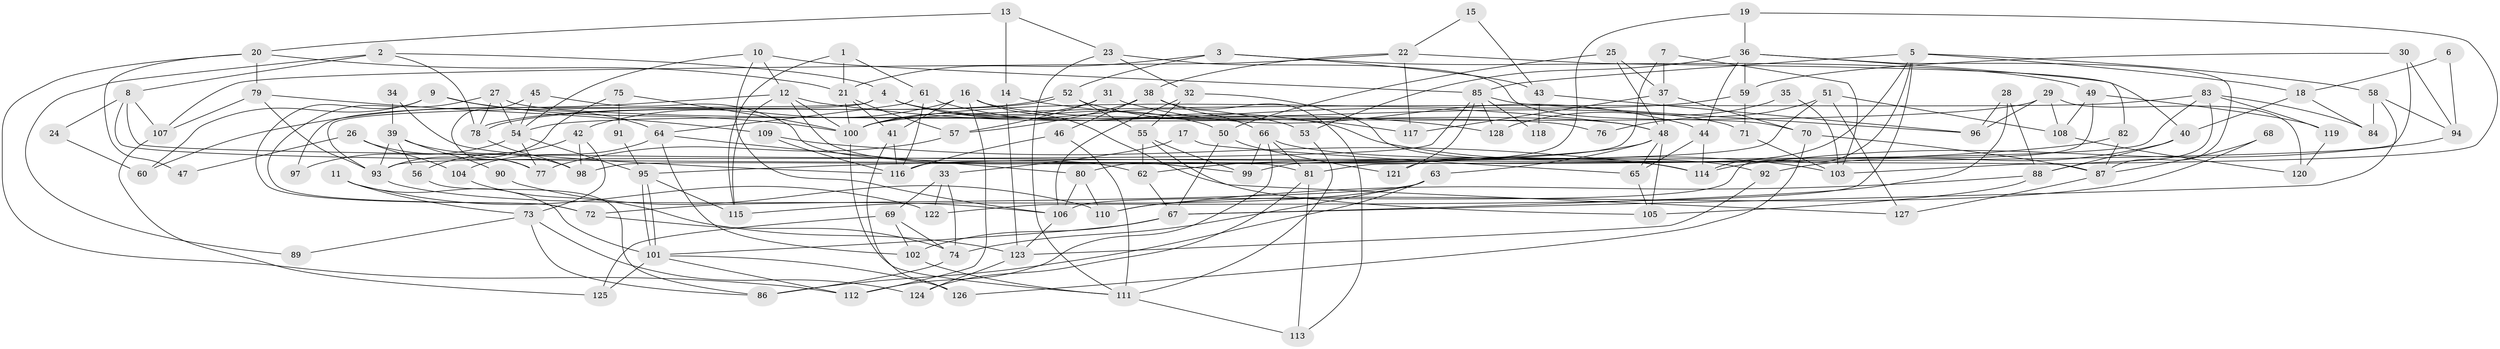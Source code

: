 // coarse degree distribution, {3: 0.19101123595505617, 7: 0.15730337078651685, 10: 0.011235955056179775, 8: 0.0449438202247191, 2: 0.0898876404494382, 4: 0.24719101123595505, 5: 0.1797752808988764, 6: 0.06741573033707865, 11: 0.011235955056179775}
// Generated by graph-tools (version 1.1) at 2025/18/03/04/25 18:18:31]
// undirected, 128 vertices, 256 edges
graph export_dot {
graph [start="1"]
  node [color=gray90,style=filled];
  1;
  2;
  3;
  4;
  5;
  6;
  7;
  8;
  9;
  10;
  11;
  12;
  13;
  14;
  15;
  16;
  17;
  18;
  19;
  20;
  21;
  22;
  23;
  24;
  25;
  26;
  27;
  28;
  29;
  30;
  31;
  32;
  33;
  34;
  35;
  36;
  37;
  38;
  39;
  40;
  41;
  42;
  43;
  44;
  45;
  46;
  47;
  48;
  49;
  50;
  51;
  52;
  53;
  54;
  55;
  56;
  57;
  58;
  59;
  60;
  61;
  62;
  63;
  64;
  65;
  66;
  67;
  68;
  69;
  70;
  71;
  72;
  73;
  74;
  75;
  76;
  77;
  78;
  79;
  80;
  81;
  82;
  83;
  84;
  85;
  86;
  87;
  88;
  89;
  90;
  91;
  92;
  93;
  94;
  95;
  96;
  97;
  98;
  99;
  100;
  101;
  102;
  103;
  104;
  105;
  106;
  107;
  108;
  109;
  110;
  111;
  112;
  113;
  114;
  115;
  116;
  117;
  118;
  119;
  120;
  121;
  122;
  123;
  124;
  125;
  126;
  127;
  128;
  1 -- 21;
  1 -- 61;
  1 -- 115;
  2 -- 78;
  2 -- 4;
  2 -- 8;
  2 -- 89;
  3 -- 21;
  3 -- 52;
  3 -- 43;
  3 -- 49;
  4 -- 50;
  4 -- 48;
  4 -- 53;
  4 -- 93;
  4 -- 97;
  5 -- 85;
  5 -- 122;
  5 -- 18;
  5 -- 58;
  5 -- 114;
  5 -- 121;
  6 -- 18;
  6 -- 94;
  7 -- 37;
  7 -- 98;
  7 -- 103;
  8 -- 107;
  8 -- 24;
  8 -- 81;
  8 -- 87;
  9 -- 64;
  9 -- 100;
  9 -- 60;
  9 -- 72;
  10 -- 54;
  10 -- 12;
  10 -- 85;
  10 -- 106;
  11 -- 73;
  11 -- 101;
  11 -- 122;
  12 -- 100;
  12 -- 48;
  12 -- 60;
  12 -- 99;
  12 -- 115;
  13 -- 20;
  13 -- 23;
  13 -- 14;
  14 -- 123;
  14 -- 128;
  15 -- 22;
  15 -- 43;
  16 -- 127;
  16 -- 112;
  16 -- 41;
  16 -- 42;
  16 -- 71;
  17 -- 65;
  17 -- 33;
  18 -- 84;
  18 -- 40;
  19 -- 80;
  19 -- 36;
  19 -- 103;
  20 -- 112;
  20 -- 79;
  20 -- 21;
  20 -- 47;
  21 -- 57;
  21 -- 41;
  21 -- 100;
  22 -- 40;
  22 -- 38;
  22 -- 107;
  22 -- 117;
  23 -- 32;
  23 -- 70;
  23 -- 111;
  24 -- 60;
  25 -- 50;
  25 -- 48;
  25 -- 37;
  26 -- 104;
  26 -- 77;
  26 -- 47;
  27 -- 54;
  27 -- 72;
  27 -- 76;
  27 -- 78;
  28 -- 96;
  28 -- 67;
  28 -- 88;
  29 -- 54;
  29 -- 120;
  29 -- 96;
  29 -- 108;
  30 -- 81;
  30 -- 59;
  30 -- 94;
  31 -- 100;
  31 -- 44;
  31 -- 57;
  32 -- 114;
  32 -- 106;
  32 -- 55;
  33 -- 69;
  33 -- 74;
  33 -- 122;
  34 -- 116;
  34 -- 39;
  35 -- 128;
  35 -- 103;
  36 -- 53;
  36 -- 87;
  36 -- 44;
  36 -- 59;
  36 -- 82;
  37 -- 117;
  37 -- 48;
  37 -- 70;
  38 -- 46;
  38 -- 113;
  38 -- 57;
  38 -- 66;
  39 -- 98;
  39 -- 93;
  39 -- 56;
  39 -- 90;
  40 -- 88;
  40 -- 92;
  41 -- 116;
  41 -- 126;
  42 -- 56;
  42 -- 73;
  42 -- 98;
  43 -- 96;
  43 -- 118;
  44 -- 114;
  44 -- 65;
  45 -- 62;
  45 -- 77;
  45 -- 54;
  46 -- 116;
  46 -- 111;
  48 -- 105;
  48 -- 62;
  48 -- 63;
  48 -- 65;
  49 -- 106;
  49 -- 108;
  49 -- 119;
  50 -- 67;
  50 -- 121;
  51 -- 108;
  51 -- 99;
  51 -- 76;
  51 -- 127;
  52 -- 55;
  52 -- 78;
  52 -- 78;
  52 -- 117;
  53 -- 111;
  54 -- 95;
  54 -- 77;
  54 -- 97;
  55 -- 62;
  55 -- 99;
  55 -- 105;
  56 -- 86;
  57 -- 77;
  58 -- 67;
  58 -- 84;
  58 -- 94;
  59 -- 71;
  59 -- 100;
  61 -- 103;
  61 -- 116;
  61 -- 64;
  62 -- 67;
  63 -- 115;
  63 -- 72;
  63 -- 74;
  63 -- 86;
  64 -- 102;
  64 -- 80;
  64 -- 104;
  65 -- 105;
  66 -- 99;
  66 -- 81;
  66 -- 92;
  66 -- 112;
  67 -- 102;
  67 -- 101;
  68 -- 87;
  68 -- 110;
  69 -- 125;
  69 -- 74;
  69 -- 102;
  70 -- 87;
  70 -- 126;
  71 -- 103;
  72 -- 74;
  73 -- 86;
  73 -- 89;
  73 -- 124;
  74 -- 86;
  75 -- 100;
  75 -- 93;
  75 -- 91;
  78 -- 98;
  79 -- 109;
  79 -- 93;
  79 -- 107;
  80 -- 106;
  80 -- 110;
  81 -- 113;
  81 -- 124;
  82 -- 95;
  82 -- 87;
  83 -- 100;
  83 -- 88;
  83 -- 84;
  83 -- 116;
  83 -- 119;
  85 -- 93;
  85 -- 96;
  85 -- 118;
  85 -- 121;
  85 -- 128;
  87 -- 127;
  88 -- 105;
  88 -- 110;
  90 -- 110;
  91 -- 95;
  92 -- 123;
  93 -- 106;
  94 -- 114;
  95 -- 101;
  95 -- 101;
  95 -- 115;
  100 -- 111;
  101 -- 126;
  101 -- 112;
  101 -- 125;
  102 -- 111;
  104 -- 123;
  106 -- 123;
  107 -- 125;
  108 -- 120;
  109 -- 114;
  109 -- 116;
  111 -- 113;
  119 -- 120;
  123 -- 124;
}
